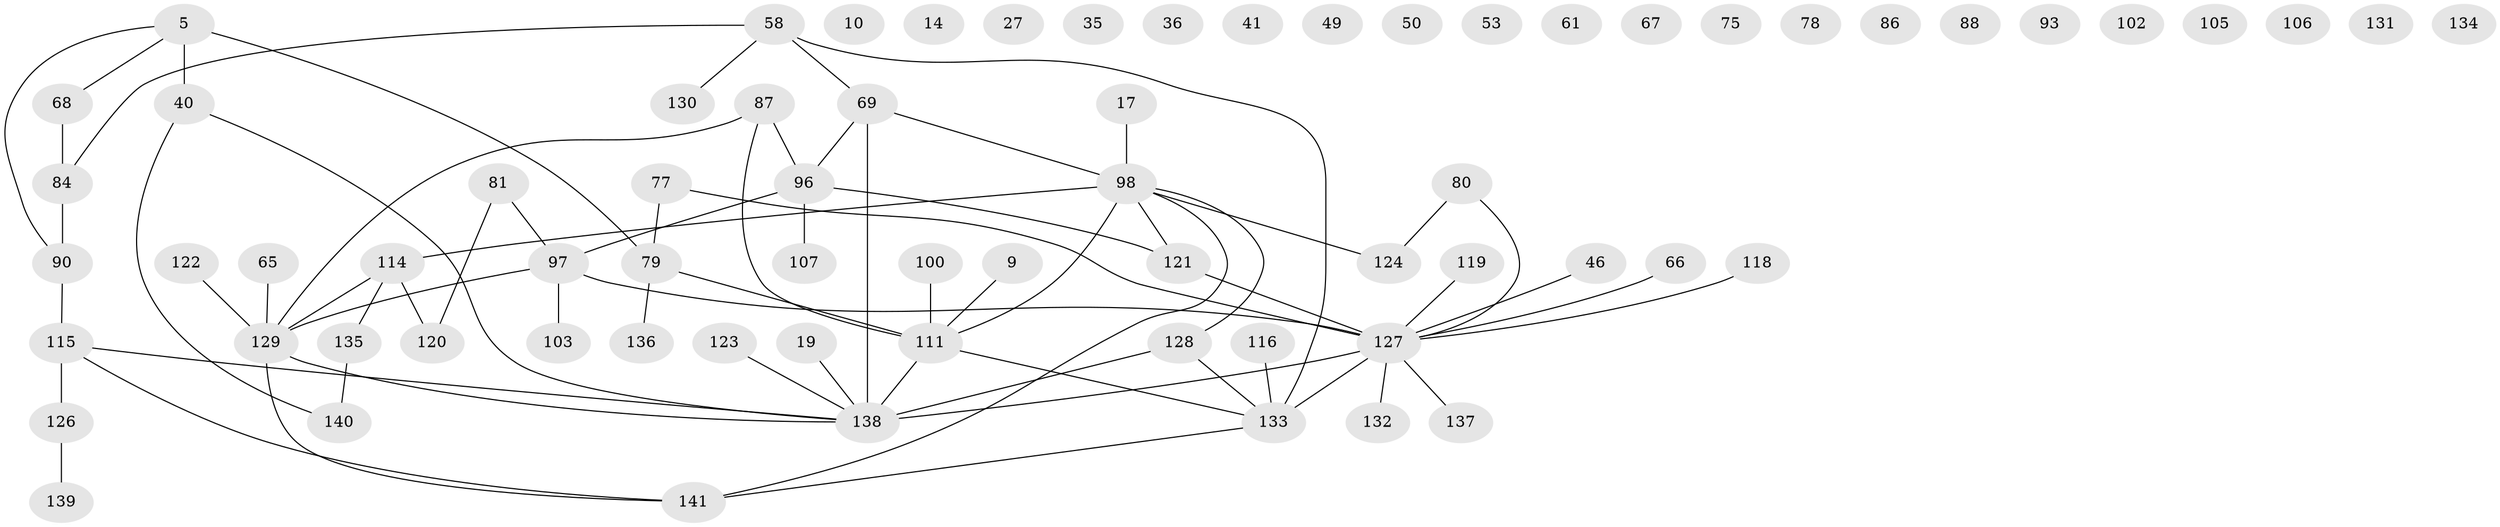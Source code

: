 // original degree distribution, {2: 0.3191489361702128, 1: 0.2127659574468085, 3: 0.16312056737588654, 5: 0.07092198581560284, 7: 0.0070921985815602835, 0: 0.1347517730496454, 4: 0.05673758865248227, 6: 0.028368794326241134, 8: 0.0070921985815602835}
// Generated by graph-tools (version 1.1) at 2025/40/03/09/25 04:40:24]
// undirected, 70 vertices, 71 edges
graph export_dot {
graph [start="1"]
  node [color=gray90,style=filled];
  5;
  9 [super="+8"];
  10;
  14;
  17;
  19;
  27;
  35;
  36;
  40 [super="+21"];
  41;
  46;
  49;
  50;
  53;
  58;
  61;
  65;
  66;
  67;
  68 [super="+52"];
  69 [super="+7"];
  75;
  77;
  78;
  79;
  80;
  81;
  84 [super="+48"];
  86;
  87 [super="+76"];
  88;
  90;
  93;
  96 [super="+92+94+63"];
  97 [super="+83"];
  98 [super="+23+29+74"];
  100;
  102 [super="+44"];
  103;
  105;
  106;
  107;
  111;
  114 [super="+112"];
  115 [super="+59+113"];
  116;
  118;
  119 [super="+26"];
  120;
  121 [super="+85"];
  122;
  123 [super="+12"];
  124;
  126 [super="+2"];
  127 [super="+20+72+108"];
  128;
  129 [super="+34+71+55"];
  130;
  131 [super="+51"];
  132;
  133 [super="+43+24+39+56+117"];
  134;
  135 [super="+37"];
  136;
  137;
  138 [super="+42+25"];
  139 [super="+4"];
  140;
  141 [super="+125+109"];
  5 -- 40 [weight=2];
  5 -- 68;
  5 -- 79;
  5 -- 90;
  9 -- 111;
  17 -- 98;
  19 -- 138;
  40 -- 140;
  40 -- 138;
  46 -- 127;
  58 -- 130;
  58 -- 84;
  58 -- 69;
  58 -- 133;
  65 -- 129;
  66 -- 127;
  68 -- 84;
  69 -- 138 [weight=4];
  69 -- 98;
  69 -- 96;
  77 -- 79;
  77 -- 127;
  79 -- 111;
  79 -- 136;
  80 -- 124;
  80 -- 127;
  81 -- 97;
  81 -- 120;
  84 -- 90 [weight=2];
  87 -- 96;
  87 -- 129;
  87 -- 111;
  90 -- 115;
  96 -- 97;
  96 -- 121;
  96 -- 107;
  97 -- 103;
  97 -- 129 [weight=2];
  97 -- 127;
  98 -- 111;
  98 -- 141;
  98 -- 114 [weight=2];
  98 -- 128;
  98 -- 124;
  98 -- 121;
  100 -- 111;
  111 -- 138 [weight=2];
  111 -- 133;
  114 -- 129 [weight=2];
  114 -- 120;
  114 -- 135;
  115 -- 126;
  115 -- 138;
  115 -- 141;
  116 -- 133;
  118 -- 127;
  119 -- 127;
  121 -- 127;
  122 -- 129;
  123 -- 138;
  126 -- 139;
  127 -- 137;
  127 -- 138 [weight=3];
  127 -- 132;
  127 -- 133 [weight=3];
  128 -- 138;
  128 -- 133;
  129 -- 138;
  129 -- 141;
  133 -- 141;
  135 -- 140;
}
